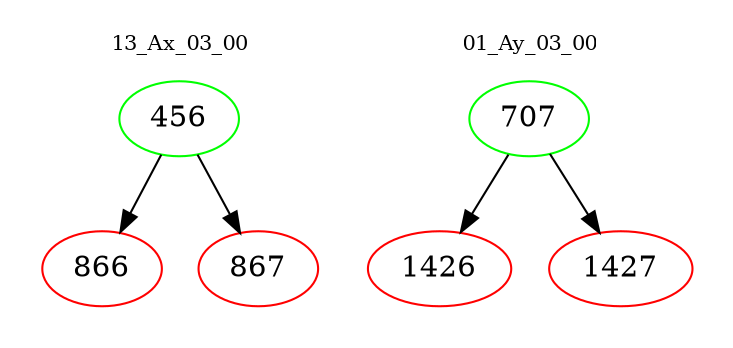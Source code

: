 digraph{
subgraph cluster_0 {
color = white
label = "13_Ax_03_00";
fontsize=10;
T0_456 [label="456", color="green"]
T0_456 -> T0_866 [color="black"]
T0_866 [label="866", color="red"]
T0_456 -> T0_867 [color="black"]
T0_867 [label="867", color="red"]
}
subgraph cluster_1 {
color = white
label = "01_Ay_03_00";
fontsize=10;
T1_707 [label="707", color="green"]
T1_707 -> T1_1426 [color="black"]
T1_1426 [label="1426", color="red"]
T1_707 -> T1_1427 [color="black"]
T1_1427 [label="1427", color="red"]
}
}

